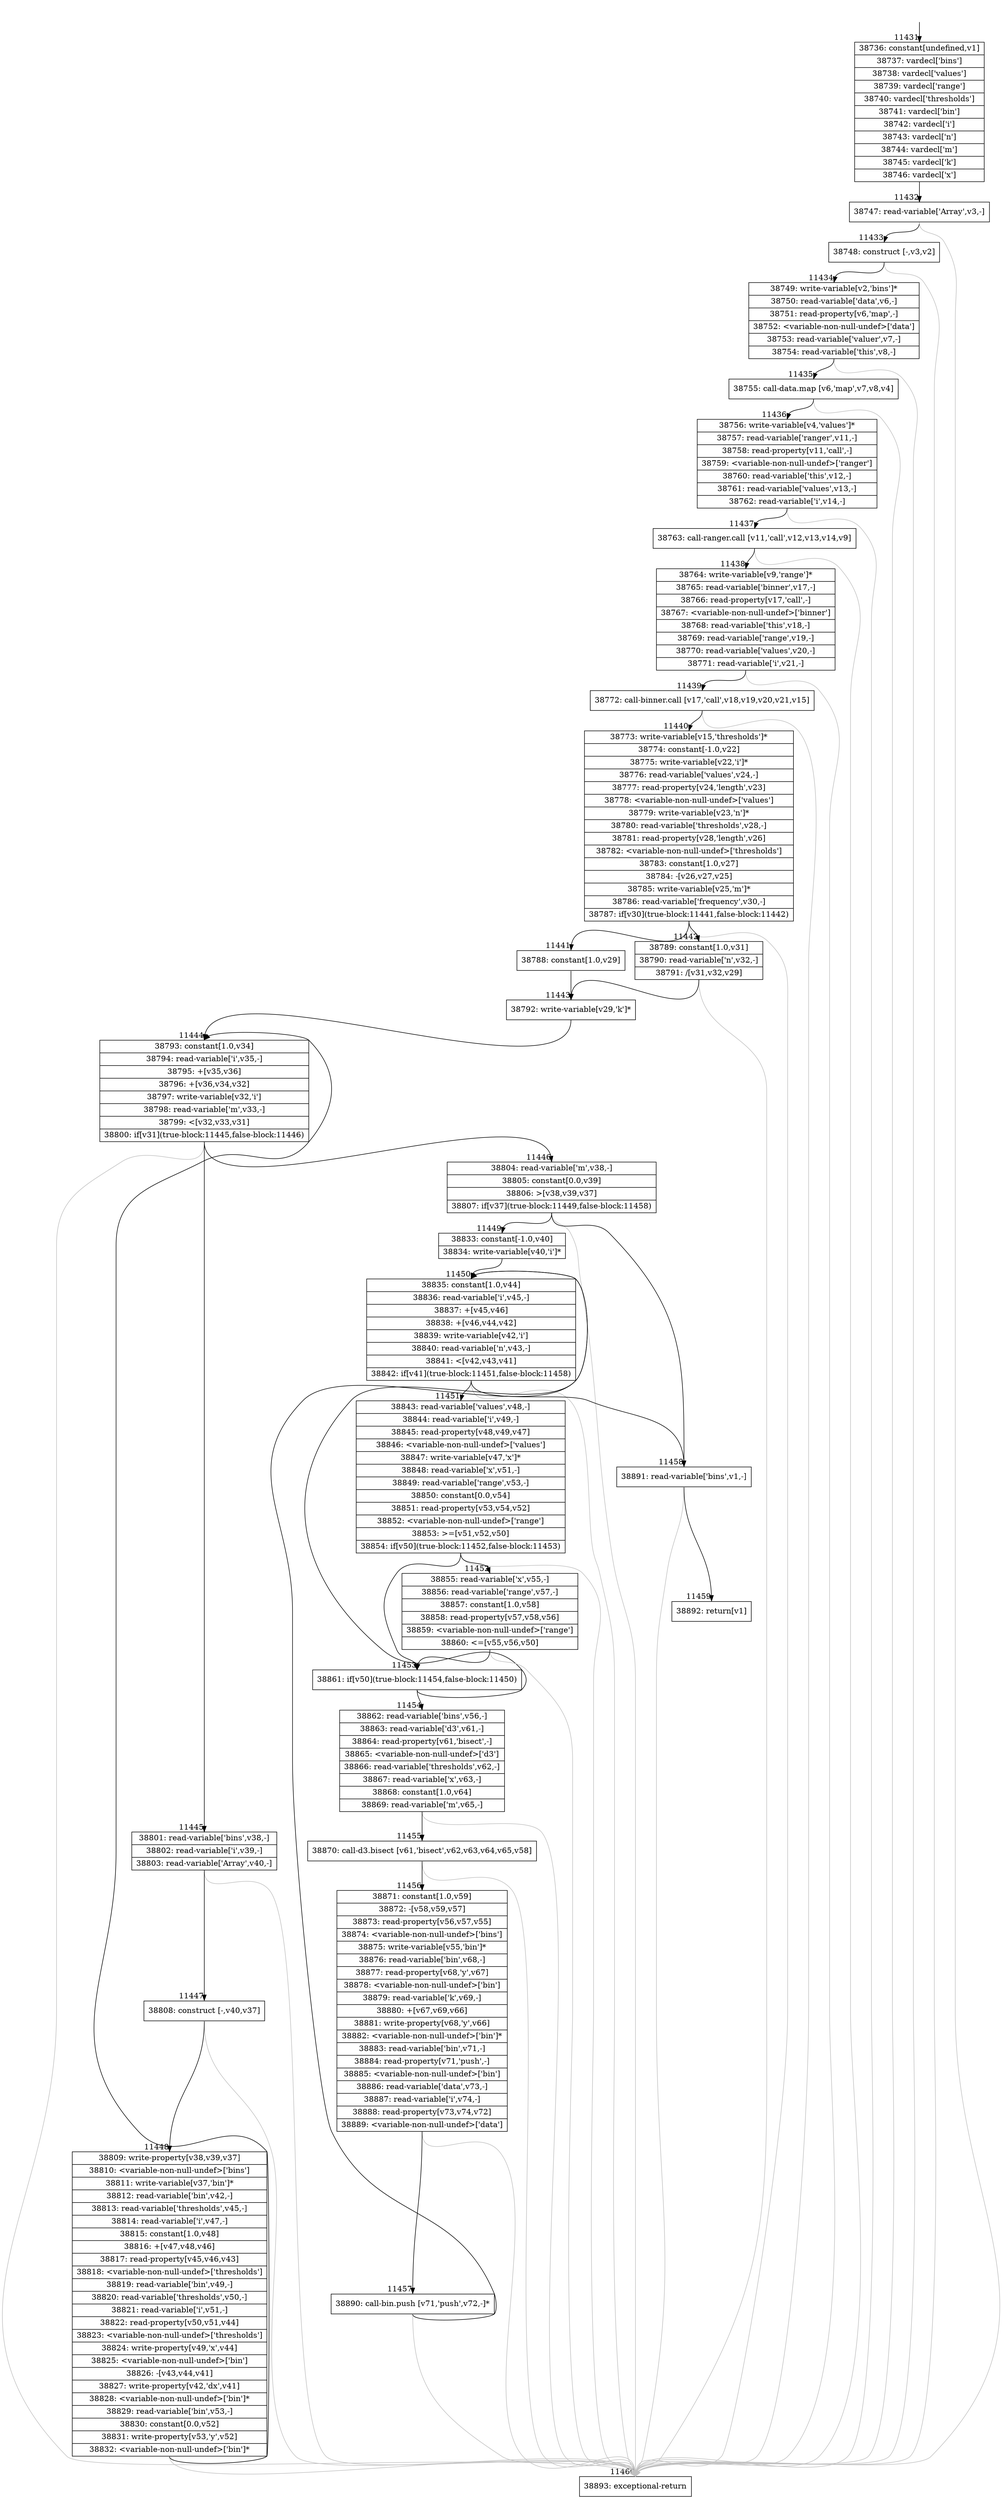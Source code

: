 digraph {
rankdir="TD"
BB_entry1055[shape=none,label=""];
BB_entry1055 -> BB11431 [tailport=s, headport=n, headlabel="    11431"]
BB11431 [shape=record label="{38736: constant[undefined,v1]|38737: vardecl['bins']|38738: vardecl['values']|38739: vardecl['range']|38740: vardecl['thresholds']|38741: vardecl['bin']|38742: vardecl['i']|38743: vardecl['n']|38744: vardecl['m']|38745: vardecl['k']|38746: vardecl['x']}" ] 
BB11431 -> BB11432 [tailport=s, headport=n, headlabel="      11432"]
BB11432 [shape=record label="{38747: read-variable['Array',v3,-]}" ] 
BB11432 -> BB11433 [tailport=s, headport=n, headlabel="      11433"]
BB11432 -> BB11460 [tailport=s, headport=n, color=gray, headlabel="      11460"]
BB11433 [shape=record label="{38748: construct [-,v3,v2]}" ] 
BB11433 -> BB11434 [tailport=s, headport=n, headlabel="      11434"]
BB11433 -> BB11460 [tailport=s, headport=n, color=gray]
BB11434 [shape=record label="{38749: write-variable[v2,'bins']*|38750: read-variable['data',v6,-]|38751: read-property[v6,'map',-]|38752: \<variable-non-null-undef\>['data']|38753: read-variable['valuer',v7,-]|38754: read-variable['this',v8,-]}" ] 
BB11434 -> BB11435 [tailport=s, headport=n, headlabel="      11435"]
BB11434 -> BB11460 [tailport=s, headport=n, color=gray]
BB11435 [shape=record label="{38755: call-data.map [v6,'map',v7,v8,v4]}" ] 
BB11435 -> BB11436 [tailport=s, headport=n, headlabel="      11436"]
BB11435 -> BB11460 [tailport=s, headport=n, color=gray]
BB11436 [shape=record label="{38756: write-variable[v4,'values']*|38757: read-variable['ranger',v11,-]|38758: read-property[v11,'call',-]|38759: \<variable-non-null-undef\>['ranger']|38760: read-variable['this',v12,-]|38761: read-variable['values',v13,-]|38762: read-variable['i',v14,-]}" ] 
BB11436 -> BB11437 [tailport=s, headport=n, headlabel="      11437"]
BB11436 -> BB11460 [tailport=s, headport=n, color=gray]
BB11437 [shape=record label="{38763: call-ranger.call [v11,'call',v12,v13,v14,v9]}" ] 
BB11437 -> BB11438 [tailport=s, headport=n, headlabel="      11438"]
BB11437 -> BB11460 [tailport=s, headport=n, color=gray]
BB11438 [shape=record label="{38764: write-variable[v9,'range']*|38765: read-variable['binner',v17,-]|38766: read-property[v17,'call',-]|38767: \<variable-non-null-undef\>['binner']|38768: read-variable['this',v18,-]|38769: read-variable['range',v19,-]|38770: read-variable['values',v20,-]|38771: read-variable['i',v21,-]}" ] 
BB11438 -> BB11439 [tailport=s, headport=n, headlabel="      11439"]
BB11438 -> BB11460 [tailport=s, headport=n, color=gray]
BB11439 [shape=record label="{38772: call-binner.call [v17,'call',v18,v19,v20,v21,v15]}" ] 
BB11439 -> BB11440 [tailport=s, headport=n, headlabel="      11440"]
BB11439 -> BB11460 [tailport=s, headport=n, color=gray]
BB11440 [shape=record label="{38773: write-variable[v15,'thresholds']*|38774: constant[-1.0,v22]|38775: write-variable[v22,'i']*|38776: read-variable['values',v24,-]|38777: read-property[v24,'length',v23]|38778: \<variable-non-null-undef\>['values']|38779: write-variable[v23,'n']*|38780: read-variable['thresholds',v28,-]|38781: read-property[v28,'length',v26]|38782: \<variable-non-null-undef\>['thresholds']|38783: constant[1.0,v27]|38784: -[v26,v27,v25]|38785: write-variable[v25,'m']*|38786: read-variable['frequency',v30,-]|38787: if[v30](true-block:11441,false-block:11442)}" ] 
BB11440 -> BB11441 [tailport=s, headport=n, headlabel="      11441"]
BB11440 -> BB11442 [tailport=s, headport=n, headlabel="      11442"]
BB11440 -> BB11460 [tailport=s, headport=n, color=gray]
BB11441 [shape=record label="{38788: constant[1.0,v29]}" ] 
BB11441 -> BB11443 [tailport=s, headport=n, headlabel="      11443"]
BB11442 [shape=record label="{38789: constant[1.0,v31]|38790: read-variable['n',v32,-]|38791: /[v31,v32,v29]}" ] 
BB11442 -> BB11443 [tailport=s, headport=n]
BB11442 -> BB11460 [tailport=s, headport=n, color=gray]
BB11443 [shape=record label="{38792: write-variable[v29,'k']*}" ] 
BB11443 -> BB11444 [tailport=s, headport=n, headlabel="      11444"]
BB11444 [shape=record label="{38793: constant[1.0,v34]|38794: read-variable['i',v35,-]|38795: +[v35,v36]|38796: +[v36,v34,v32]|38797: write-variable[v32,'i']|38798: read-variable['m',v33,-]|38799: \<[v32,v33,v31]|38800: if[v31](true-block:11445,false-block:11446)}" ] 
BB11444 -> BB11445 [tailport=s, headport=n, headlabel="      11445"]
BB11444 -> BB11446 [tailport=s, headport=n, headlabel="      11446"]
BB11444 -> BB11460 [tailport=s, headport=n, color=gray]
BB11445 [shape=record label="{38801: read-variable['bins',v38,-]|38802: read-variable['i',v39,-]|38803: read-variable['Array',v40,-]}" ] 
BB11445 -> BB11447 [tailport=s, headport=n, headlabel="      11447"]
BB11445 -> BB11460 [tailport=s, headport=n, color=gray]
BB11446 [shape=record label="{38804: read-variable['m',v38,-]|38805: constant[0.0,v39]|38806: \>[v38,v39,v37]|38807: if[v37](true-block:11449,false-block:11458)}" ] 
BB11446 -> BB11449 [tailport=s, headport=n, headlabel="      11449"]
BB11446 -> BB11458 [tailport=s, headport=n, headlabel="      11458"]
BB11446 -> BB11460 [tailport=s, headport=n, color=gray]
BB11447 [shape=record label="{38808: construct [-,v40,v37]}" ] 
BB11447 -> BB11448 [tailport=s, headport=n, headlabel="      11448"]
BB11447 -> BB11460 [tailport=s, headport=n, color=gray]
BB11448 [shape=record label="{38809: write-property[v38,v39,v37]|38810: \<variable-non-null-undef\>['bins']|38811: write-variable[v37,'bin']*|38812: read-variable['bin',v42,-]|38813: read-variable['thresholds',v45,-]|38814: read-variable['i',v47,-]|38815: constant[1.0,v48]|38816: +[v47,v48,v46]|38817: read-property[v45,v46,v43]|38818: \<variable-non-null-undef\>['thresholds']|38819: read-variable['bin',v49,-]|38820: read-variable['thresholds',v50,-]|38821: read-variable['i',v51,-]|38822: read-property[v50,v51,v44]|38823: \<variable-non-null-undef\>['thresholds']|38824: write-property[v49,'x',v44]|38825: \<variable-non-null-undef\>['bin']|38826: -[v43,v44,v41]|38827: write-property[v42,'dx',v41]|38828: \<variable-non-null-undef\>['bin']*|38829: read-variable['bin',v53,-]|38830: constant[0.0,v52]|38831: write-property[v53,'y',v52]|38832: \<variable-non-null-undef\>['bin']*}" ] 
BB11448 -> BB11444 [tailport=s, headport=n]
BB11448 -> BB11460 [tailport=s, headport=n, color=gray]
BB11449 [shape=record label="{38833: constant[-1.0,v40]|38834: write-variable[v40,'i']*}" ] 
BB11449 -> BB11450 [tailport=s, headport=n, headlabel="      11450"]
BB11450 [shape=record label="{38835: constant[1.0,v44]|38836: read-variable['i',v45,-]|38837: +[v45,v46]|38838: +[v46,v44,v42]|38839: write-variable[v42,'i']|38840: read-variable['n',v43,-]|38841: \<[v42,v43,v41]|38842: if[v41](true-block:11451,false-block:11458)}" ] 
BB11450 -> BB11451 [tailport=s, headport=n, headlabel="      11451"]
BB11450 -> BB11458 [tailport=s, headport=n]
BB11450 -> BB11460 [tailport=s, headport=n, color=gray]
BB11451 [shape=record label="{38843: read-variable['values',v48,-]|38844: read-variable['i',v49,-]|38845: read-property[v48,v49,v47]|38846: \<variable-non-null-undef\>['values']|38847: write-variable[v47,'x']*|38848: read-variable['x',v51,-]|38849: read-variable['range',v53,-]|38850: constant[0.0,v54]|38851: read-property[v53,v54,v52]|38852: \<variable-non-null-undef\>['range']|38853: \>=[v51,v52,v50]|38854: if[v50](true-block:11452,false-block:11453)}" ] 
BB11451 -> BB11453 [tailport=s, headport=n, headlabel="      11453"]
BB11451 -> BB11452 [tailport=s, headport=n, headlabel="      11452"]
BB11451 -> BB11460 [tailport=s, headport=n, color=gray]
BB11452 [shape=record label="{38855: read-variable['x',v55,-]|38856: read-variable['range',v57,-]|38857: constant[1.0,v58]|38858: read-property[v57,v58,v56]|38859: \<variable-non-null-undef\>['range']|38860: \<=[v55,v56,v50]}" ] 
BB11452 -> BB11453 [tailport=s, headport=n]
BB11452 -> BB11460 [tailport=s, headport=n, color=gray]
BB11453 [shape=record label="{38861: if[v50](true-block:11454,false-block:11450)}" ] 
BB11453 -> BB11454 [tailport=s, headport=n, headlabel="      11454"]
BB11453 -> BB11450 [tailport=s, headport=n]
BB11454 [shape=record label="{38862: read-variable['bins',v56,-]|38863: read-variable['d3',v61,-]|38864: read-property[v61,'bisect',-]|38865: \<variable-non-null-undef\>['d3']|38866: read-variable['thresholds',v62,-]|38867: read-variable['x',v63,-]|38868: constant[1.0,v64]|38869: read-variable['m',v65,-]}" ] 
BB11454 -> BB11455 [tailport=s, headport=n, headlabel="      11455"]
BB11454 -> BB11460 [tailport=s, headport=n, color=gray]
BB11455 [shape=record label="{38870: call-d3.bisect [v61,'bisect',v62,v63,v64,v65,v58]}" ] 
BB11455 -> BB11456 [tailport=s, headport=n, headlabel="      11456"]
BB11455 -> BB11460 [tailport=s, headport=n, color=gray]
BB11456 [shape=record label="{38871: constant[1.0,v59]|38872: -[v58,v59,v57]|38873: read-property[v56,v57,v55]|38874: \<variable-non-null-undef\>['bins']|38875: write-variable[v55,'bin']*|38876: read-variable['bin',v68,-]|38877: read-property[v68,'y',v67]|38878: \<variable-non-null-undef\>['bin']|38879: read-variable['k',v69,-]|38880: +[v67,v69,v66]|38881: write-property[v68,'y',v66]|38882: \<variable-non-null-undef\>['bin']*|38883: read-variable['bin',v71,-]|38884: read-property[v71,'push',-]|38885: \<variable-non-null-undef\>['bin']|38886: read-variable['data',v73,-]|38887: read-variable['i',v74,-]|38888: read-property[v73,v74,v72]|38889: \<variable-non-null-undef\>['data']}" ] 
BB11456 -> BB11457 [tailport=s, headport=n, headlabel="      11457"]
BB11456 -> BB11460 [tailport=s, headport=n, color=gray]
BB11457 [shape=record label="{38890: call-bin.push [v71,'push',v72,-]*}" ] 
BB11457 -> BB11450 [tailport=s, headport=n]
BB11457 -> BB11460 [tailport=s, headport=n, color=gray]
BB11458 [shape=record label="{38891: read-variable['bins',v1,-]}" ] 
BB11458 -> BB11459 [tailport=s, headport=n, headlabel="      11459"]
BB11458 -> BB11460 [tailport=s, headport=n, color=gray]
BB11459 [shape=record label="{38892: return[v1]}" ] 
BB11460 [shape=record label="{38893: exceptional-return}" ] 
//#$~ 6824
}
